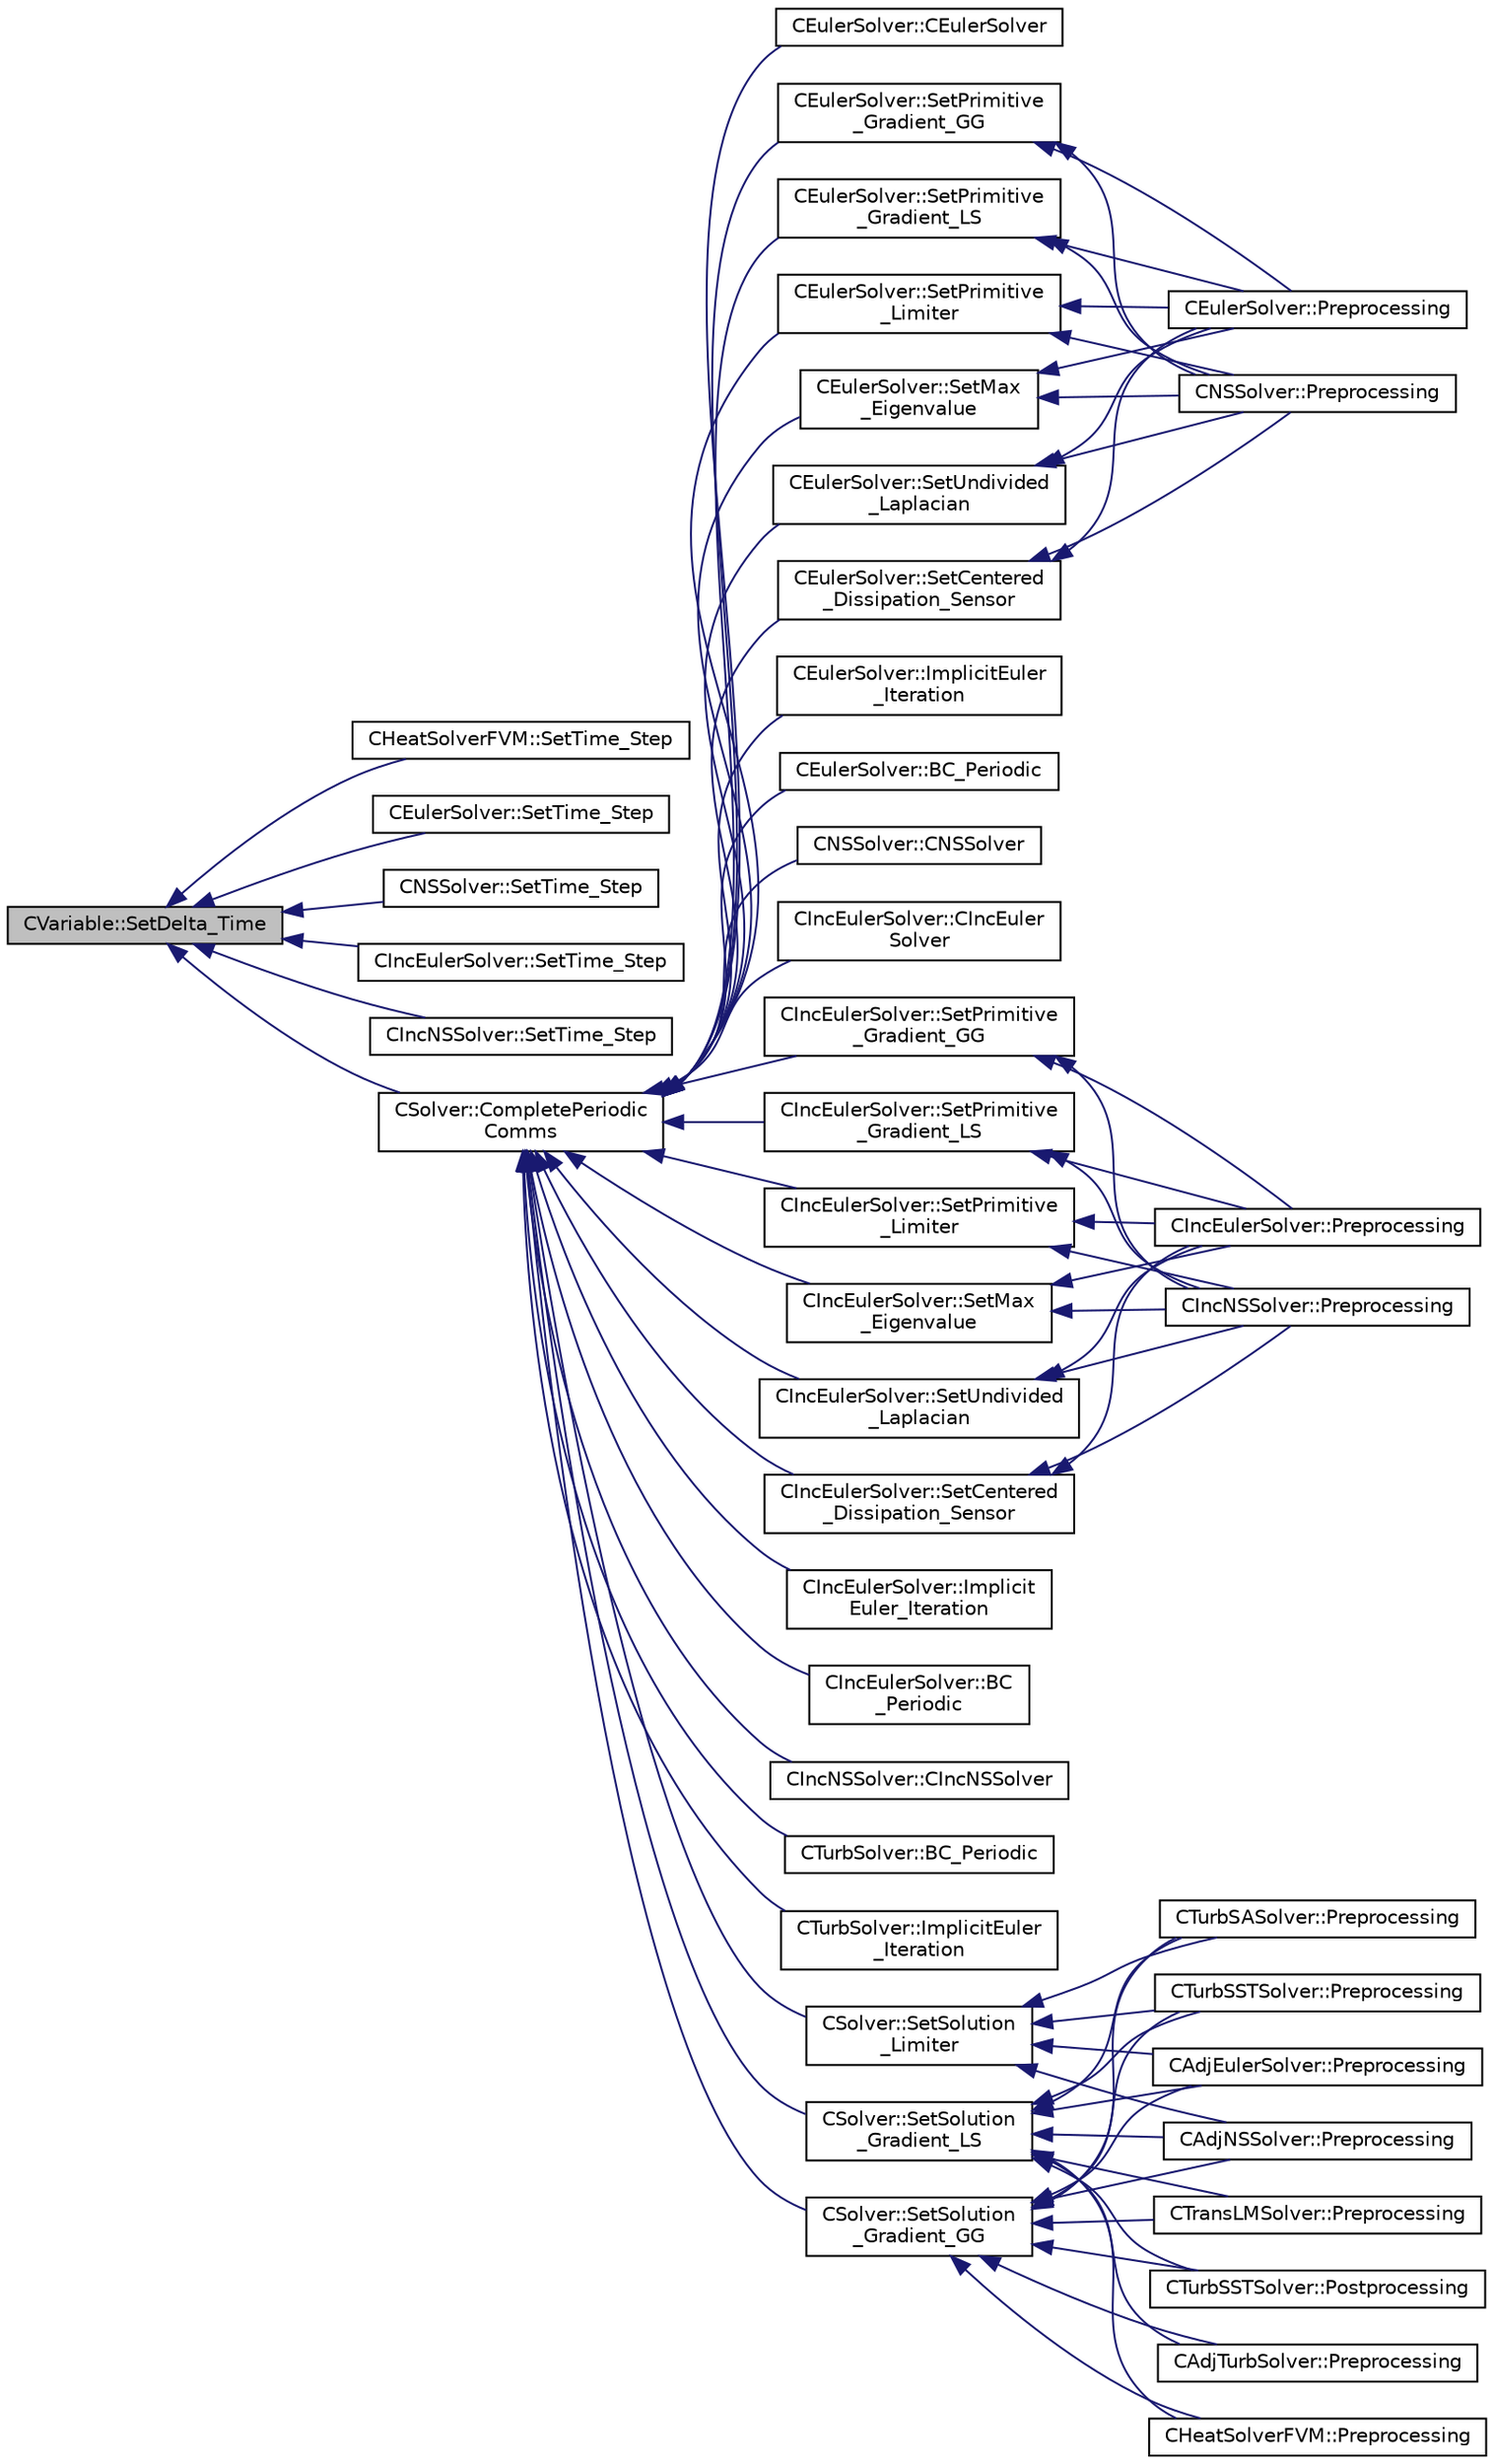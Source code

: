 digraph "CVariable::SetDelta_Time"
{
  edge [fontname="Helvetica",fontsize="10",labelfontname="Helvetica",labelfontsize="10"];
  node [fontname="Helvetica",fontsize="10",shape=record];
  rankdir="LR";
  Node4628 [label="CVariable::SetDelta_Time",height=0.2,width=0.4,color="black", fillcolor="grey75", style="filled", fontcolor="black"];
  Node4628 -> Node4629 [dir="back",color="midnightblue",fontsize="10",style="solid",fontname="Helvetica"];
  Node4629 [label="CHeatSolverFVM::SetTime_Step",height=0.2,width=0.4,color="black", fillcolor="white", style="filled",URL="$class_c_heat_solver_f_v_m.html#a5d2dc86ae38a3f979cfce8bf7bccdaa8",tooltip="A virtual member. "];
  Node4628 -> Node4630 [dir="back",color="midnightblue",fontsize="10",style="solid",fontname="Helvetica"];
  Node4630 [label="CEulerSolver::SetTime_Step",height=0.2,width=0.4,color="black", fillcolor="white", style="filled",URL="$class_c_euler_solver.html#aeed500154a5961eb2bfbd2e646a9b25f",tooltip="Compute the time step for solving the Euler equations. "];
  Node4628 -> Node4631 [dir="back",color="midnightblue",fontsize="10",style="solid",fontname="Helvetica"];
  Node4631 [label="CNSSolver::SetTime_Step",height=0.2,width=0.4,color="black", fillcolor="white", style="filled",URL="$class_c_n_s_solver.html#a340a62e197f7386736db85967e586804",tooltip="Compute the time step for solving the Navier-Stokes equations with turbulence model. "];
  Node4628 -> Node4632 [dir="back",color="midnightblue",fontsize="10",style="solid",fontname="Helvetica"];
  Node4632 [label="CIncEulerSolver::SetTime_Step",height=0.2,width=0.4,color="black", fillcolor="white", style="filled",URL="$class_c_inc_euler_solver.html#a875187880aa80b37f7d200526f9883ba",tooltip="Compute the time step for solving the Euler equations. "];
  Node4628 -> Node4633 [dir="back",color="midnightblue",fontsize="10",style="solid",fontname="Helvetica"];
  Node4633 [label="CIncNSSolver::SetTime_Step",height=0.2,width=0.4,color="black", fillcolor="white", style="filled",URL="$class_c_inc_n_s_solver.html#a50e3b8e05bda6be8be79b9068c06bd4e",tooltip="Compute the time step for solving the Navier-Stokes equations with turbulence model. "];
  Node4628 -> Node4634 [dir="back",color="midnightblue",fontsize="10",style="solid",fontname="Helvetica"];
  Node4634 [label="CSolver::CompletePeriodic\lComms",height=0.2,width=0.4,color="black", fillcolor="white", style="filled",URL="$class_c_solver.html#a7e77df2076057995213de49d4ca2e7c7",tooltip="Routine to complete the set of non-blocking periodic communications launched by InitiatePeriodicComms..."];
  Node4634 -> Node4635 [dir="back",color="midnightblue",fontsize="10",style="solid",fontname="Helvetica"];
  Node4635 [label="CEulerSolver::CEulerSolver",height=0.2,width=0.4,color="black", fillcolor="white", style="filled",URL="$class_c_euler_solver.html#ae1e74218b4e943111b100d7ddcbd4db9"];
  Node4634 -> Node4636 [dir="back",color="midnightblue",fontsize="10",style="solid",fontname="Helvetica"];
  Node4636 [label="CEulerSolver::SetMax\l_Eigenvalue",height=0.2,width=0.4,color="black", fillcolor="white", style="filled",URL="$class_c_euler_solver.html#a76f7fdf349ae41c6f0cf4df82b571fb1",tooltip="Compute the max eigenvalue. "];
  Node4636 -> Node4637 [dir="back",color="midnightblue",fontsize="10",style="solid",fontname="Helvetica"];
  Node4637 [label="CEulerSolver::Preprocessing",height=0.2,width=0.4,color="black", fillcolor="white", style="filled",URL="$class_c_euler_solver.html#a8b89e1bfce33284c2d8f5f00f82f3f3f",tooltip="Compute primitive variables and their gradients. "];
  Node4636 -> Node4638 [dir="back",color="midnightblue",fontsize="10",style="solid",fontname="Helvetica"];
  Node4638 [label="CNSSolver::Preprocessing",height=0.2,width=0.4,color="black", fillcolor="white", style="filled",URL="$class_c_n_s_solver.html#a028c83d18cf8520dff2f9628d8a04e4b",tooltip="Restart residual and compute gradients. "];
  Node4634 -> Node4639 [dir="back",color="midnightblue",fontsize="10",style="solid",fontname="Helvetica"];
  Node4639 [label="CEulerSolver::SetUndivided\l_Laplacian",height=0.2,width=0.4,color="black", fillcolor="white", style="filled",URL="$class_c_euler_solver.html#adc7c82a25b8be22b16b5452c1992744f",tooltip="Compute the undivided laplacian for the solution, except the energy equation. "];
  Node4639 -> Node4637 [dir="back",color="midnightblue",fontsize="10",style="solid",fontname="Helvetica"];
  Node4639 -> Node4638 [dir="back",color="midnightblue",fontsize="10",style="solid",fontname="Helvetica"];
  Node4634 -> Node4640 [dir="back",color="midnightblue",fontsize="10",style="solid",fontname="Helvetica"];
  Node4640 [label="CEulerSolver::SetCentered\l_Dissipation_Sensor",height=0.2,width=0.4,color="black", fillcolor="white", style="filled",URL="$class_c_euler_solver.html#a2f4e3619ae65c63cbda1ef2098441ab4",tooltip="Compute a pressure sensor switch. "];
  Node4640 -> Node4637 [dir="back",color="midnightblue",fontsize="10",style="solid",fontname="Helvetica"];
  Node4640 -> Node4638 [dir="back",color="midnightblue",fontsize="10",style="solid",fontname="Helvetica"];
  Node4634 -> Node4641 [dir="back",color="midnightblue",fontsize="10",style="solid",fontname="Helvetica"];
  Node4641 [label="CEulerSolver::ImplicitEuler\l_Iteration",height=0.2,width=0.4,color="black", fillcolor="white", style="filled",URL="$class_c_euler_solver.html#a4e8277fc44dc97c8d73fbe3347204372",tooltip="Update the solution using an implicit Euler scheme. "];
  Node4634 -> Node4642 [dir="back",color="midnightblue",fontsize="10",style="solid",fontname="Helvetica"];
  Node4642 [label="CEulerSolver::SetPrimitive\l_Gradient_GG",height=0.2,width=0.4,color="black", fillcolor="white", style="filled",URL="$class_c_euler_solver.html#a74fb3b502b83371fcf0728ec546e039b",tooltip="Compute the gradient of the primitive variables using Green-Gauss method, and stores the result in th..."];
  Node4642 -> Node4637 [dir="back",color="midnightblue",fontsize="10",style="solid",fontname="Helvetica"];
  Node4642 -> Node4638 [dir="back",color="midnightblue",fontsize="10",style="solid",fontname="Helvetica"];
  Node4634 -> Node4643 [dir="back",color="midnightblue",fontsize="10",style="solid",fontname="Helvetica"];
  Node4643 [label="CEulerSolver::SetPrimitive\l_Gradient_LS",height=0.2,width=0.4,color="black", fillcolor="white", style="filled",URL="$class_c_euler_solver.html#a734d5bd064215fb722477f39993155d4",tooltip="Compute the gradient of the primitive variables using a Least-Squares method, and stores the result i..."];
  Node4643 -> Node4637 [dir="back",color="midnightblue",fontsize="10",style="solid",fontname="Helvetica"];
  Node4643 -> Node4638 [dir="back",color="midnightblue",fontsize="10",style="solid",fontname="Helvetica"];
  Node4634 -> Node4644 [dir="back",color="midnightblue",fontsize="10",style="solid",fontname="Helvetica"];
  Node4644 [label="CEulerSolver::SetPrimitive\l_Limiter",height=0.2,width=0.4,color="black", fillcolor="white", style="filled",URL="$class_c_euler_solver.html#a43004a7f0fad7a6d1f435144710bf13e",tooltip="Compute the limiter of the primitive variables. "];
  Node4644 -> Node4637 [dir="back",color="midnightblue",fontsize="10",style="solid",fontname="Helvetica"];
  Node4644 -> Node4638 [dir="back",color="midnightblue",fontsize="10",style="solid",fontname="Helvetica"];
  Node4634 -> Node4645 [dir="back",color="midnightblue",fontsize="10",style="solid",fontname="Helvetica"];
  Node4645 [label="CEulerSolver::BC_Periodic",height=0.2,width=0.4,color="black", fillcolor="white", style="filled",URL="$class_c_euler_solver.html#a9bd458698ede3dffd1b4d1f974f39b03",tooltip="Impose a periodic boundary condition by summing contributions from the complete control volume..."];
  Node4634 -> Node4646 [dir="back",color="midnightblue",fontsize="10",style="solid",fontname="Helvetica"];
  Node4646 [label="CNSSolver::CNSSolver",height=0.2,width=0.4,color="black", fillcolor="white", style="filled",URL="$class_c_n_s_solver.html#a2a8ad49c42b4546696e631cf44b7788b"];
  Node4634 -> Node4647 [dir="back",color="midnightblue",fontsize="10",style="solid",fontname="Helvetica"];
  Node4647 [label="CIncEulerSolver::CIncEuler\lSolver",height=0.2,width=0.4,color="black", fillcolor="white", style="filled",URL="$class_c_inc_euler_solver.html#a91f644b8f9a00215bac5bcd31dfc06d8"];
  Node4634 -> Node4648 [dir="back",color="midnightblue",fontsize="10",style="solid",fontname="Helvetica"];
  Node4648 [label="CIncEulerSolver::SetMax\l_Eigenvalue",height=0.2,width=0.4,color="black", fillcolor="white", style="filled",URL="$class_c_inc_euler_solver.html#ab804c5648aa5dd71ea12a57997167984",tooltip="Compute the max eigenvalue. "];
  Node4648 -> Node4649 [dir="back",color="midnightblue",fontsize="10",style="solid",fontname="Helvetica"];
  Node4649 [label="CIncEulerSolver::Preprocessing",height=0.2,width=0.4,color="black", fillcolor="white", style="filled",URL="$class_c_inc_euler_solver.html#aabd902b10cc9b41b6b2c406efba0ac41",tooltip="Compute primitive variables and their gradients. "];
  Node4648 -> Node4650 [dir="back",color="midnightblue",fontsize="10",style="solid",fontname="Helvetica"];
  Node4650 [label="CIncNSSolver::Preprocessing",height=0.2,width=0.4,color="black", fillcolor="white", style="filled",URL="$class_c_inc_n_s_solver.html#ae84f6e86313acd1da80c505b4eab81e5",tooltip="Restart residual and compute gradients. "];
  Node4634 -> Node4651 [dir="back",color="midnightblue",fontsize="10",style="solid",fontname="Helvetica"];
  Node4651 [label="CIncEulerSolver::SetUndivided\l_Laplacian",height=0.2,width=0.4,color="black", fillcolor="white", style="filled",URL="$class_c_inc_euler_solver.html#a8b5d7772432b9759213892a50621c329",tooltip="Compute the undivided laplacian for the solution, except the energy equation. "];
  Node4651 -> Node4649 [dir="back",color="midnightblue",fontsize="10",style="solid",fontname="Helvetica"];
  Node4651 -> Node4650 [dir="back",color="midnightblue",fontsize="10",style="solid",fontname="Helvetica"];
  Node4634 -> Node4652 [dir="back",color="midnightblue",fontsize="10",style="solid",fontname="Helvetica"];
  Node4652 [label="CIncEulerSolver::SetCentered\l_Dissipation_Sensor",height=0.2,width=0.4,color="black", fillcolor="white", style="filled",URL="$class_c_inc_euler_solver.html#a2323a0e322236c24668be8750dbaf237",tooltip="Compute a pressure sensor switch. "];
  Node4652 -> Node4649 [dir="back",color="midnightblue",fontsize="10",style="solid",fontname="Helvetica"];
  Node4652 -> Node4650 [dir="back",color="midnightblue",fontsize="10",style="solid",fontname="Helvetica"];
  Node4634 -> Node4653 [dir="back",color="midnightblue",fontsize="10",style="solid",fontname="Helvetica"];
  Node4653 [label="CIncEulerSolver::Implicit\lEuler_Iteration",height=0.2,width=0.4,color="black", fillcolor="white", style="filled",URL="$class_c_inc_euler_solver.html#ad84dd4225bb9d158c52b26e2f30f6fa7",tooltip="Update the solution using an implicit Euler scheme. "];
  Node4634 -> Node4654 [dir="back",color="midnightblue",fontsize="10",style="solid",fontname="Helvetica"];
  Node4654 [label="CIncEulerSolver::SetPrimitive\l_Gradient_GG",height=0.2,width=0.4,color="black", fillcolor="white", style="filled",URL="$class_c_inc_euler_solver.html#a856a6db100c40b9c3df557d1dfe72c2b",tooltip="Compute the gradient of the primitive variables using Green-Gauss method, and stores the result in th..."];
  Node4654 -> Node4649 [dir="back",color="midnightblue",fontsize="10",style="solid",fontname="Helvetica"];
  Node4654 -> Node4650 [dir="back",color="midnightblue",fontsize="10",style="solid",fontname="Helvetica"];
  Node4634 -> Node4655 [dir="back",color="midnightblue",fontsize="10",style="solid",fontname="Helvetica"];
  Node4655 [label="CIncEulerSolver::SetPrimitive\l_Gradient_LS",height=0.2,width=0.4,color="black", fillcolor="white", style="filled",URL="$class_c_inc_euler_solver.html#a3e3355cbeb9d265f4073cca113b9d46e",tooltip="Compute the gradient of the primitive variables using a Least-Squares method, and stores the result i..."];
  Node4655 -> Node4649 [dir="back",color="midnightblue",fontsize="10",style="solid",fontname="Helvetica"];
  Node4655 -> Node4650 [dir="back",color="midnightblue",fontsize="10",style="solid",fontname="Helvetica"];
  Node4634 -> Node4656 [dir="back",color="midnightblue",fontsize="10",style="solid",fontname="Helvetica"];
  Node4656 [label="CIncEulerSolver::SetPrimitive\l_Limiter",height=0.2,width=0.4,color="black", fillcolor="white", style="filled",URL="$class_c_inc_euler_solver.html#a00bd56828c4e41ec3ff1e8753cb320ec",tooltip="Compute the limiter of the primitive variables. "];
  Node4656 -> Node4649 [dir="back",color="midnightblue",fontsize="10",style="solid",fontname="Helvetica"];
  Node4656 -> Node4650 [dir="back",color="midnightblue",fontsize="10",style="solid",fontname="Helvetica"];
  Node4634 -> Node4657 [dir="back",color="midnightblue",fontsize="10",style="solid",fontname="Helvetica"];
  Node4657 [label="CIncEulerSolver::BC\l_Periodic",height=0.2,width=0.4,color="black", fillcolor="white", style="filled",URL="$class_c_inc_euler_solver.html#a994af5dbe296f8a1873e416c3b2fc2a7",tooltip="Impose a periodic boundary condition by summing contributions from the complete control volume..."];
  Node4634 -> Node4658 [dir="back",color="midnightblue",fontsize="10",style="solid",fontname="Helvetica"];
  Node4658 [label="CIncNSSolver::CIncNSSolver",height=0.2,width=0.4,color="black", fillcolor="white", style="filled",URL="$class_c_inc_n_s_solver.html#a82152ac7e91fb1c5c073d98a1f08e2aa"];
  Node4634 -> Node4659 [dir="back",color="midnightblue",fontsize="10",style="solid",fontname="Helvetica"];
  Node4659 [label="CTurbSolver::BC_Periodic",height=0.2,width=0.4,color="black", fillcolor="white", style="filled",URL="$class_c_turb_solver.html#a954cfdd45dfce9df024a30b558b54b25",tooltip="Impose a periodic boundary condition by summing contributions from the complete control volume..."];
  Node4634 -> Node4660 [dir="back",color="midnightblue",fontsize="10",style="solid",fontname="Helvetica"];
  Node4660 [label="CTurbSolver::ImplicitEuler\l_Iteration",height=0.2,width=0.4,color="black", fillcolor="white", style="filled",URL="$class_c_turb_solver.html#af7a0ab68fbb2925c56863df97b3ea4ee",tooltip="Update the solution using an implicit solver. "];
  Node4634 -> Node4661 [dir="back",color="midnightblue",fontsize="10",style="solid",fontname="Helvetica"];
  Node4661 [label="CSolver::SetSolution\l_Gradient_GG",height=0.2,width=0.4,color="black", fillcolor="white", style="filled",URL="$class_c_solver.html#aac4d5e5f3ff20e7e37d55fa5e4ed3647",tooltip="Compute the Green-Gauss gradient of the solution. "];
  Node4661 -> Node4662 [dir="back",color="midnightblue",fontsize="10",style="solid",fontname="Helvetica"];
  Node4662 [label="CAdjEulerSolver::Preprocessing",height=0.2,width=0.4,color="black", fillcolor="white", style="filled",URL="$class_c_adj_euler_solver.html#a4ae0ed840dc8335fd921399625ba794f",tooltip="Initialize the residual vectors. "];
  Node4661 -> Node4663 [dir="back",color="midnightblue",fontsize="10",style="solid",fontname="Helvetica"];
  Node4663 [label="CAdjNSSolver::Preprocessing",height=0.2,width=0.4,color="black", fillcolor="white", style="filled",URL="$class_c_adj_n_s_solver.html#ac16dab76e2c1d86bc7d70ca9f41fd668",tooltip="Restart residual and compute gradients. "];
  Node4661 -> Node4664 [dir="back",color="midnightblue",fontsize="10",style="solid",fontname="Helvetica"];
  Node4664 [label="CAdjTurbSolver::Preprocessing",height=0.2,width=0.4,color="black", fillcolor="white", style="filled",URL="$class_c_adj_turb_solver.html#abde54ee8e9643c4ee460855be166a80f",tooltip="Initializate the residual vectors. "];
  Node4661 -> Node4665 [dir="back",color="midnightblue",fontsize="10",style="solid",fontname="Helvetica"];
  Node4665 [label="CHeatSolverFVM::Preprocessing",height=0.2,width=0.4,color="black", fillcolor="white", style="filled",URL="$class_c_heat_solver_f_v_m.html#a0c89f1dbe5cd5a16caaa9a08200e91fd",tooltip="Restart residual and compute gradients. "];
  Node4661 -> Node4666 [dir="back",color="midnightblue",fontsize="10",style="solid",fontname="Helvetica"];
  Node4666 [label="CTransLMSolver::Preprocessing",height=0.2,width=0.4,color="black", fillcolor="white", style="filled",URL="$class_c_trans_l_m_solver.html#ac319a1f0946ca2806dbe02c4c9bea65b",tooltip="Restart residual and compute gradients. "];
  Node4661 -> Node4667 [dir="back",color="midnightblue",fontsize="10",style="solid",fontname="Helvetica"];
  Node4667 [label="CTurbSASolver::Preprocessing",height=0.2,width=0.4,color="black", fillcolor="white", style="filled",URL="$class_c_turb_s_a_solver.html#a225518dc5f0ca6ed894add826aaa16ea",tooltip="Restart residual and compute gradients. "];
  Node4661 -> Node4668 [dir="back",color="midnightblue",fontsize="10",style="solid",fontname="Helvetica"];
  Node4668 [label="CTurbSSTSolver::Preprocessing",height=0.2,width=0.4,color="black", fillcolor="white", style="filled",URL="$class_c_turb_s_s_t_solver.html#a653cf05307f24374fda6f523ce3130bf",tooltip="Restart residual and compute gradients. "];
  Node4661 -> Node4669 [dir="back",color="midnightblue",fontsize="10",style="solid",fontname="Helvetica"];
  Node4669 [label="CTurbSSTSolver::Postprocessing",height=0.2,width=0.4,color="black", fillcolor="white", style="filled",URL="$class_c_turb_s_s_t_solver.html#aa5306eec5b89c3c229c2a4c41846eb4d",tooltip="Computes the eddy viscosity. "];
  Node4634 -> Node4670 [dir="back",color="midnightblue",fontsize="10",style="solid",fontname="Helvetica"];
  Node4670 [label="CSolver::SetSolution\l_Gradient_LS",height=0.2,width=0.4,color="black", fillcolor="white", style="filled",URL="$class_c_solver.html#ac4d9cf9609d7bdb52e7f1dc9cc8b4c1f",tooltip="Compute the Least Squares gradient of the solution. "];
  Node4670 -> Node4662 [dir="back",color="midnightblue",fontsize="10",style="solid",fontname="Helvetica"];
  Node4670 -> Node4663 [dir="back",color="midnightblue",fontsize="10",style="solid",fontname="Helvetica"];
  Node4670 -> Node4664 [dir="back",color="midnightblue",fontsize="10",style="solid",fontname="Helvetica"];
  Node4670 -> Node4665 [dir="back",color="midnightblue",fontsize="10",style="solid",fontname="Helvetica"];
  Node4670 -> Node4666 [dir="back",color="midnightblue",fontsize="10",style="solid",fontname="Helvetica"];
  Node4670 -> Node4667 [dir="back",color="midnightblue",fontsize="10",style="solid",fontname="Helvetica"];
  Node4670 -> Node4668 [dir="back",color="midnightblue",fontsize="10",style="solid",fontname="Helvetica"];
  Node4670 -> Node4669 [dir="back",color="midnightblue",fontsize="10",style="solid",fontname="Helvetica"];
  Node4634 -> Node4671 [dir="back",color="midnightblue",fontsize="10",style="solid",fontname="Helvetica"];
  Node4671 [label="CSolver::SetSolution\l_Limiter",height=0.2,width=0.4,color="black", fillcolor="white", style="filled",URL="$class_c_solver.html#a641e9c59698ab9c7c2fb91107ad70d77",tooltip="Compute slope limiter. "];
  Node4671 -> Node4662 [dir="back",color="midnightblue",fontsize="10",style="solid",fontname="Helvetica"];
  Node4671 -> Node4663 [dir="back",color="midnightblue",fontsize="10",style="solid",fontname="Helvetica"];
  Node4671 -> Node4667 [dir="back",color="midnightblue",fontsize="10",style="solid",fontname="Helvetica"];
  Node4671 -> Node4668 [dir="back",color="midnightblue",fontsize="10",style="solid",fontname="Helvetica"];
}
